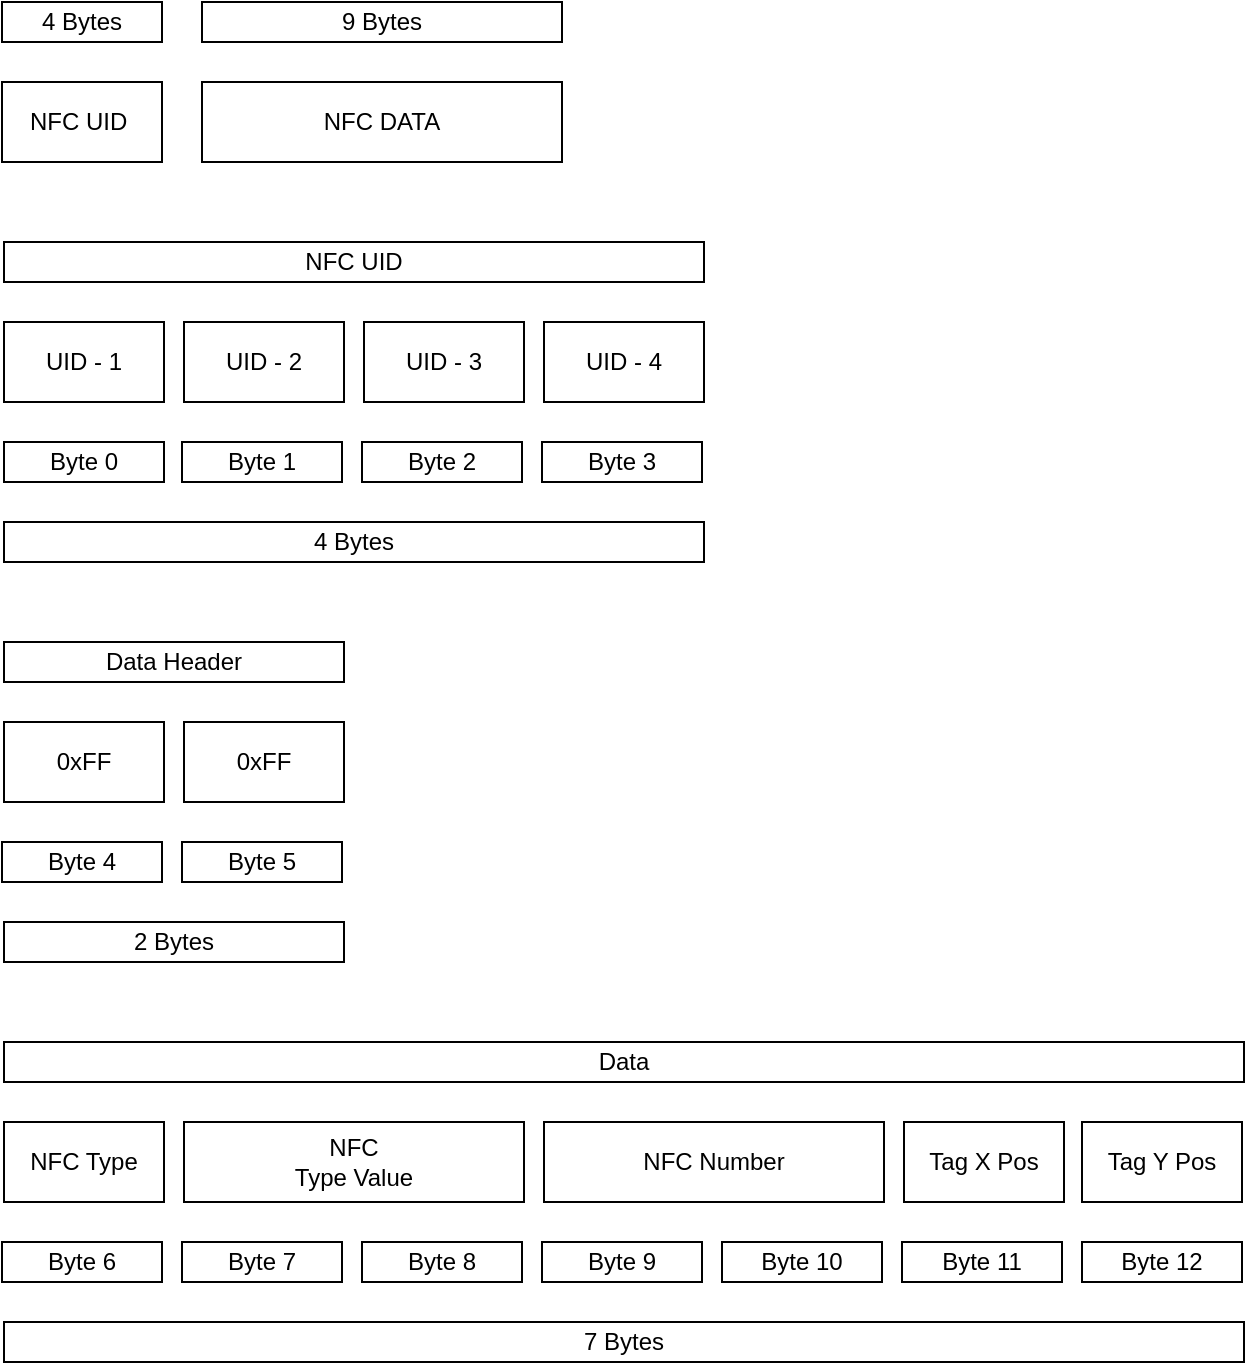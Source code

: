 <mxfile version="24.5.3" type="device" pages="4">
  <diagram name="Tag Payload" id="2t8-sXTskgmeig0lYz4o">
    <mxGraphModel dx="1500" dy="887" grid="1" gridSize="10" guides="1" tooltips="1" connect="1" arrows="1" fold="1" page="1" pageScale="1" pageWidth="827" pageHeight="1169" math="0" shadow="0">
      <root>
        <mxCell id="0" />
        <mxCell id="1" parent="0" />
        <mxCell id="e5Wyuj8jZkZebVfp1ldX-1" value="0xFF" style="rounded=0;whiteSpace=wrap;html=1;fillColor=none;" parent="1" vertex="1">
          <mxGeometry x="41" y="400" width="80" height="40" as="geometry" />
        </mxCell>
        <mxCell id="e5Wyuj8jZkZebVfp1ldX-2" value="0xFF" style="rounded=0;whiteSpace=wrap;html=1;fillColor=none;" parent="1" vertex="1">
          <mxGeometry x="131" y="400" width="80" height="40" as="geometry" />
        </mxCell>
        <mxCell id="e5Wyuj8jZkZebVfp1ldX-3" value="UID - 4" style="rounded=0;whiteSpace=wrap;html=1;fillColor=none;" parent="1" vertex="1">
          <mxGeometry x="311" y="200" width="80" height="40" as="geometry" />
        </mxCell>
        <mxCell id="e5Wyuj8jZkZebVfp1ldX-4" value="UID - 3" style="rounded=0;whiteSpace=wrap;html=1;fillColor=none;" parent="1" vertex="1">
          <mxGeometry x="221" y="200" width="80" height="40" as="geometry" />
        </mxCell>
        <mxCell id="e5Wyuj8jZkZebVfp1ldX-5" value="UID - 2" style="rounded=0;whiteSpace=wrap;html=1;fillColor=none;" parent="1" vertex="1">
          <mxGeometry x="131" y="200" width="80" height="40" as="geometry" />
        </mxCell>
        <mxCell id="e5Wyuj8jZkZebVfp1ldX-6" value="UID - 1" style="rounded=0;whiteSpace=wrap;html=1;fillColor=none;" parent="1" vertex="1">
          <mxGeometry x="41" y="200" width="80" height="40" as="geometry" />
        </mxCell>
        <mxCell id="e5Wyuj8jZkZebVfp1ldX-7" value="NFC Type" style="rounded=0;whiteSpace=wrap;html=1;fillColor=none;" parent="1" vertex="1">
          <mxGeometry x="41" y="600" width="80" height="40" as="geometry" />
        </mxCell>
        <mxCell id="e5Wyuj8jZkZebVfp1ldX-8" value="NFC&lt;div&gt;Type Value&lt;/div&gt;" style="rounded=0;whiteSpace=wrap;html=1;fillColor=none;" parent="1" vertex="1">
          <mxGeometry x="131" y="600" width="170" height="40" as="geometry" />
        </mxCell>
        <mxCell id="e5Wyuj8jZkZebVfp1ldX-9" value="NFC Number" style="rounded=0;whiteSpace=wrap;html=1;fillColor=none;" parent="1" vertex="1">
          <mxGeometry x="311" y="600" width="170" height="40" as="geometry" />
        </mxCell>
        <mxCell id="e5Wyuj8jZkZebVfp1ldX-10" value="NFC UID" style="rounded=0;whiteSpace=wrap;html=1;fillColor=none;" parent="1" vertex="1">
          <mxGeometry x="41" y="160" width="350" height="20" as="geometry" />
        </mxCell>
        <mxCell id="e5Wyuj8jZkZebVfp1ldX-11" value="Data Header" style="rounded=0;whiteSpace=wrap;html=1;fillColor=none;" parent="1" vertex="1">
          <mxGeometry x="41" y="360" width="170" height="20" as="geometry" />
        </mxCell>
        <mxCell id="e5Wyuj8jZkZebVfp1ldX-12" value="Data" style="rounded=0;whiteSpace=wrap;html=1;fillColor=none;" parent="1" vertex="1">
          <mxGeometry x="41" y="560" width="620" height="20" as="geometry" />
        </mxCell>
        <mxCell id="e5Wyuj8jZkZebVfp1ldX-13" value="4 Bytes" style="rounded=0;whiteSpace=wrap;html=1;fillColor=none;" parent="1" vertex="1">
          <mxGeometry x="41" y="300" width="350" height="20" as="geometry" />
        </mxCell>
        <mxCell id="e5Wyuj8jZkZebVfp1ldX-14" value="Byte 5" style="rounded=0;whiteSpace=wrap;html=1;fillColor=none;" parent="1" vertex="1">
          <mxGeometry x="130" y="460" width="80" height="20" as="geometry" />
        </mxCell>
        <mxCell id="e5Wyuj8jZkZebVfp1ldX-16" value="Tag X Pos" style="rounded=0;whiteSpace=wrap;html=1;fillColor=none;" parent="1" vertex="1">
          <mxGeometry x="491" y="600" width="80" height="40" as="geometry" />
        </mxCell>
        <mxCell id="e5Wyuj8jZkZebVfp1ldX-17" value="Tag Y Pos" style="rounded=0;whiteSpace=wrap;html=1;fillColor=none;" parent="1" vertex="1">
          <mxGeometry x="580" y="600" width="80" height="40" as="geometry" />
        </mxCell>
        <mxCell id="uC3fh9eW9jGS7BdDBpEW-1" value="Byte 1" style="rounded=0;whiteSpace=wrap;html=1;fillColor=none;" parent="1" vertex="1">
          <mxGeometry x="130" y="260" width="80" height="20" as="geometry" />
        </mxCell>
        <mxCell id="uC3fh9eW9jGS7BdDBpEW-2" value="2 Bytes" style="rounded=0;whiteSpace=wrap;html=1;fillColor=none;" parent="1" vertex="1">
          <mxGeometry x="41" y="500" width="170" height="20" as="geometry" />
        </mxCell>
        <mxCell id="uC3fh9eW9jGS7BdDBpEW-3" value="7 Bytes" style="rounded=0;whiteSpace=wrap;html=1;fillColor=none;" parent="1" vertex="1">
          <mxGeometry x="41" y="700" width="620" height="20" as="geometry" />
        </mxCell>
        <mxCell id="uC3fh9eW9jGS7BdDBpEW-4" value="Byte 2" style="rounded=0;whiteSpace=wrap;html=1;fillColor=none;" parent="1" vertex="1">
          <mxGeometry x="220" y="260" width="80" height="20" as="geometry" />
        </mxCell>
        <mxCell id="uC3fh9eW9jGS7BdDBpEW-5" value="Byte 3" style="rounded=0;whiteSpace=wrap;html=1;fillColor=none;" parent="1" vertex="1">
          <mxGeometry x="310" y="260" width="80" height="20" as="geometry" />
        </mxCell>
        <mxCell id="uC3fh9eW9jGS7BdDBpEW-6" value="Byte 4" style="rounded=0;whiteSpace=wrap;html=1;fillColor=none;" parent="1" vertex="1">
          <mxGeometry x="40" y="460" width="80" height="20" as="geometry" />
        </mxCell>
        <mxCell id="uC3fh9eW9jGS7BdDBpEW-7" value="Byte 6" style="rounded=0;whiteSpace=wrap;html=1;fillColor=none;" parent="1" vertex="1">
          <mxGeometry x="40" y="660" width="80" height="20" as="geometry" />
        </mxCell>
        <mxCell id="uC3fh9eW9jGS7BdDBpEW-8" value="Byte 11" style="rounded=0;whiteSpace=wrap;html=1;fillColor=none;" parent="1" vertex="1">
          <mxGeometry x="490" y="660" width="80" height="20" as="geometry" />
        </mxCell>
        <mxCell id="uC3fh9eW9jGS7BdDBpEW-9" value="Byte 7" style="rounded=0;whiteSpace=wrap;html=1;fillColor=none;" parent="1" vertex="1">
          <mxGeometry x="130" y="660" width="80" height="20" as="geometry" />
        </mxCell>
        <mxCell id="uC3fh9eW9jGS7BdDBpEW-10" value="Byte 8" style="rounded=0;whiteSpace=wrap;html=1;fillColor=none;" parent="1" vertex="1">
          <mxGeometry x="220" y="660" width="80" height="20" as="geometry" />
        </mxCell>
        <mxCell id="uC3fh9eW9jGS7BdDBpEW-11" value="Byte 9" style="rounded=0;whiteSpace=wrap;html=1;fillColor=none;" parent="1" vertex="1">
          <mxGeometry x="310" y="660" width="80" height="20" as="geometry" />
        </mxCell>
        <mxCell id="uC3fh9eW9jGS7BdDBpEW-12" value="Byte 10" style="rounded=0;whiteSpace=wrap;html=1;fillColor=none;" parent="1" vertex="1">
          <mxGeometry x="400" y="660" width="80" height="20" as="geometry" />
        </mxCell>
        <mxCell id="uC3fh9eW9jGS7BdDBpEW-13" value="Byte 12" style="rounded=0;whiteSpace=wrap;html=1;fillColor=none;" parent="1" vertex="1">
          <mxGeometry x="580" y="660" width="80" height="20" as="geometry" />
        </mxCell>
        <mxCell id="uC3fh9eW9jGS7BdDBpEW-15" value="Byte 0" style="rounded=0;whiteSpace=wrap;html=1;fillColor=none;" parent="1" vertex="1">
          <mxGeometry x="41" y="260" width="80" height="20" as="geometry" />
        </mxCell>
        <mxCell id="xGkyK25X_dMqlABeLD2I-1" value="NFC UID&amp;nbsp;" style="rounded=0;whiteSpace=wrap;html=1;fillColor=none;" parent="1" vertex="1">
          <mxGeometry x="40" y="80" width="80" height="40" as="geometry" />
        </mxCell>
        <mxCell id="xGkyK25X_dMqlABeLD2I-2" value="&lt;div&gt;NFC DATA&lt;/div&gt;" style="rounded=0;whiteSpace=wrap;html=1;fillColor=none;" parent="1" vertex="1">
          <mxGeometry x="140" y="80" width="180" height="40" as="geometry" />
        </mxCell>
        <mxCell id="xGkyK25X_dMqlABeLD2I-3" value="4 Bytes" style="rounded=0;whiteSpace=wrap;html=1;fillColor=none;" parent="1" vertex="1">
          <mxGeometry x="40" y="40" width="80" height="20" as="geometry" />
        </mxCell>
        <mxCell id="xGkyK25X_dMqlABeLD2I-4" value="9 Bytes" style="rounded=0;whiteSpace=wrap;html=1;fillColor=none;" parent="1" vertex="1">
          <mxGeometry x="140" y="40" width="180" height="20" as="geometry" />
        </mxCell>
      </root>
    </mxGraphModel>
  </diagram>
  <diagram id="sZEZ5AlIQ5prvbnbA6zG" name="UID">
    <mxGraphModel dx="750" dy="444" grid="1" gridSize="10" guides="1" tooltips="1" connect="1" arrows="1" fold="1" page="1" pageScale="1" pageWidth="827" pageHeight="1169" math="0" shadow="0">
      <root>
        <mxCell id="0" />
        <mxCell id="1" parent="0" />
        <mxCell id="UzmuiqTOgHZdPLzMqOoP-1" value="UID - 4" style="rounded=0;whiteSpace=wrap;html=1;fillColor=none;" vertex="1" parent="1">
          <mxGeometry x="311" y="80" width="80" height="40" as="geometry" />
        </mxCell>
        <mxCell id="UzmuiqTOgHZdPLzMqOoP-2" value="UID - 3" style="rounded=0;whiteSpace=wrap;html=1;fillColor=none;" vertex="1" parent="1">
          <mxGeometry x="221" y="80" width="80" height="40" as="geometry" />
        </mxCell>
        <mxCell id="UzmuiqTOgHZdPLzMqOoP-3" value="UID - 2" style="rounded=0;whiteSpace=wrap;html=1;fillColor=none;" vertex="1" parent="1">
          <mxGeometry x="131" y="80" width="80" height="40" as="geometry" />
        </mxCell>
        <mxCell id="UzmuiqTOgHZdPLzMqOoP-4" value="UID - 1" style="rounded=0;whiteSpace=wrap;html=1;fillColor=none;" vertex="1" parent="1">
          <mxGeometry x="41" y="80" width="80" height="40" as="geometry" />
        </mxCell>
        <mxCell id="UzmuiqTOgHZdPLzMqOoP-5" value="NFC UID" style="rounded=0;whiteSpace=wrap;html=1;fillColor=none;" vertex="1" parent="1">
          <mxGeometry x="41" y="40" width="350" height="20" as="geometry" />
        </mxCell>
        <mxCell id="UzmuiqTOgHZdPLzMqOoP-6" value="4 Bytes" style="rounded=0;whiteSpace=wrap;html=1;fillColor=none;" vertex="1" parent="1">
          <mxGeometry x="41" y="180" width="350" height="20" as="geometry" />
        </mxCell>
        <mxCell id="UzmuiqTOgHZdPLzMqOoP-7" value="Byte 1" style="rounded=0;whiteSpace=wrap;html=1;fillColor=none;" vertex="1" parent="1">
          <mxGeometry x="130" y="140" width="80" height="20" as="geometry" />
        </mxCell>
        <mxCell id="UzmuiqTOgHZdPLzMqOoP-8" value="Byte 2" style="rounded=0;whiteSpace=wrap;html=1;fillColor=none;" vertex="1" parent="1">
          <mxGeometry x="220" y="140" width="80" height="20" as="geometry" />
        </mxCell>
        <mxCell id="UzmuiqTOgHZdPLzMqOoP-9" value="Byte 3" style="rounded=0;whiteSpace=wrap;html=1;fillColor=none;" vertex="1" parent="1">
          <mxGeometry x="310" y="140" width="80" height="20" as="geometry" />
        </mxCell>
        <mxCell id="UzmuiqTOgHZdPLzMqOoP-10" value="Byte 0" style="rounded=0;whiteSpace=wrap;html=1;fillColor=none;" vertex="1" parent="1">
          <mxGeometry x="41" y="140" width="80" height="20" as="geometry" />
        </mxCell>
      </root>
    </mxGraphModel>
  </diagram>
  <diagram id="0BP46mbLUCSqkjF78B_L" name="Data Header">
    <mxGraphModel dx="1750" dy="1035" grid="1" gridSize="10" guides="1" tooltips="1" connect="1" arrows="1" fold="1" page="1" pageScale="1" pageWidth="827" pageHeight="1169" math="0" shadow="0">
      <root>
        <mxCell id="0" />
        <mxCell id="1" parent="0" />
        <mxCell id="mUhG9gBYTBL0PCtLr50U-1" value="0xFF" style="rounded=0;whiteSpace=wrap;html=1;fillColor=none;" vertex="1" parent="1">
          <mxGeometry x="41" y="80" width="80" height="40" as="geometry" />
        </mxCell>
        <mxCell id="mUhG9gBYTBL0PCtLr50U-2" value="0xFF" style="rounded=0;whiteSpace=wrap;html=1;fillColor=none;" vertex="1" parent="1">
          <mxGeometry x="131" y="80" width="80" height="40" as="geometry" />
        </mxCell>
        <mxCell id="mUhG9gBYTBL0PCtLr50U-3" value="Tag Data Header" style="rounded=0;whiteSpace=wrap;html=1;fillColor=none;" vertex="1" parent="1">
          <mxGeometry x="41" y="40" width="170" height="20" as="geometry" />
        </mxCell>
        <mxCell id="mUhG9gBYTBL0PCtLr50U-4" value="Byte 5" style="rounded=0;whiteSpace=wrap;html=1;fillColor=none;" vertex="1" parent="1">
          <mxGeometry x="130" y="140" width="80" height="20" as="geometry" />
        </mxCell>
        <mxCell id="mUhG9gBYTBL0PCtLr50U-5" value="2 Bytes" style="rounded=0;whiteSpace=wrap;html=1;fillColor=none;" vertex="1" parent="1">
          <mxGeometry x="41" y="180" width="170" height="20" as="geometry" />
        </mxCell>
        <mxCell id="mUhG9gBYTBL0PCtLr50U-6" value="Byte 4" style="rounded=0;whiteSpace=wrap;html=1;fillColor=none;" vertex="1" parent="1">
          <mxGeometry x="40" y="140" width="80" height="20" as="geometry" />
        </mxCell>
      </root>
    </mxGraphModel>
  </diagram>
  <diagram id="69QzsIkqWLz_qOatTnLQ" name="Data">
    <mxGraphModel dx="1400" dy="828" grid="1" gridSize="10" guides="1" tooltips="1" connect="1" arrows="1" fold="1" page="1" pageScale="1" pageWidth="827" pageHeight="1169" math="0" shadow="0">
      <root>
        <mxCell id="0" />
        <mxCell id="1" parent="0" />
        <mxCell id="vH3UWeo1pMg_qvMVXauz-1" value="NFC Type" style="rounded=0;whiteSpace=wrap;html=1;fillColor=none;" vertex="1" parent="1">
          <mxGeometry x="41" y="80" width="80" height="40" as="geometry" />
        </mxCell>
        <mxCell id="vH3UWeo1pMg_qvMVXauz-2" value="NFC&lt;div&gt;Type Value&lt;/div&gt;" style="rounded=0;whiteSpace=wrap;html=1;fillColor=none;" vertex="1" parent="1">
          <mxGeometry x="131" y="80" width="170" height="40" as="geometry" />
        </mxCell>
        <mxCell id="vH3UWeo1pMg_qvMVXauz-3" value="NFC Number" style="rounded=0;whiteSpace=wrap;html=1;fillColor=none;" vertex="1" parent="1">
          <mxGeometry x="311" y="80" width="170" height="40" as="geometry" />
        </mxCell>
        <mxCell id="vH3UWeo1pMg_qvMVXauz-4" value="Tag Data" style="rounded=0;whiteSpace=wrap;html=1;fillColor=none;" vertex="1" parent="1">
          <mxGeometry x="41" y="40" width="620" height="20" as="geometry" />
        </mxCell>
        <mxCell id="vH3UWeo1pMg_qvMVXauz-5" value="Tag X Pos" style="rounded=0;whiteSpace=wrap;html=1;fillColor=none;" vertex="1" parent="1">
          <mxGeometry x="491" y="80" width="80" height="40" as="geometry" />
        </mxCell>
        <mxCell id="vH3UWeo1pMg_qvMVXauz-6" value="Tag Y Pos" style="rounded=0;whiteSpace=wrap;html=1;fillColor=none;" vertex="1" parent="1">
          <mxGeometry x="580" y="80" width="80" height="40" as="geometry" />
        </mxCell>
        <mxCell id="vH3UWeo1pMg_qvMVXauz-7" value="7 Bytes" style="rounded=0;whiteSpace=wrap;html=1;fillColor=none;" vertex="1" parent="1">
          <mxGeometry x="41" y="180" width="620" height="20" as="geometry" />
        </mxCell>
        <mxCell id="vH3UWeo1pMg_qvMVXauz-8" value="Byte 6" style="rounded=0;whiteSpace=wrap;html=1;fillColor=none;" vertex="1" parent="1">
          <mxGeometry x="40" y="140" width="80" height="20" as="geometry" />
        </mxCell>
        <mxCell id="vH3UWeo1pMg_qvMVXauz-9" value="Byte 11" style="rounded=0;whiteSpace=wrap;html=1;fillColor=none;" vertex="1" parent="1">
          <mxGeometry x="490" y="140" width="80" height="20" as="geometry" />
        </mxCell>
        <mxCell id="vH3UWeo1pMg_qvMVXauz-10" value="Byte 7" style="rounded=0;whiteSpace=wrap;html=1;fillColor=none;" vertex="1" parent="1">
          <mxGeometry x="130" y="140" width="80" height="20" as="geometry" />
        </mxCell>
        <mxCell id="vH3UWeo1pMg_qvMVXauz-11" value="Byte 8" style="rounded=0;whiteSpace=wrap;html=1;fillColor=none;" vertex="1" parent="1">
          <mxGeometry x="220" y="140" width="80" height="20" as="geometry" />
        </mxCell>
        <mxCell id="vH3UWeo1pMg_qvMVXauz-12" value="Byte 9" style="rounded=0;whiteSpace=wrap;html=1;fillColor=none;" vertex="1" parent="1">
          <mxGeometry x="310" y="140" width="80" height="20" as="geometry" />
        </mxCell>
        <mxCell id="vH3UWeo1pMg_qvMVXauz-13" value="Byte 10" style="rounded=0;whiteSpace=wrap;html=1;fillColor=none;" vertex="1" parent="1">
          <mxGeometry x="400" y="140" width="80" height="20" as="geometry" />
        </mxCell>
        <mxCell id="vH3UWeo1pMg_qvMVXauz-14" value="Byte 12" style="rounded=0;whiteSpace=wrap;html=1;fillColor=none;" vertex="1" parent="1">
          <mxGeometry x="580" y="140" width="80" height="20" as="geometry" />
        </mxCell>
      </root>
    </mxGraphModel>
  </diagram>
</mxfile>
